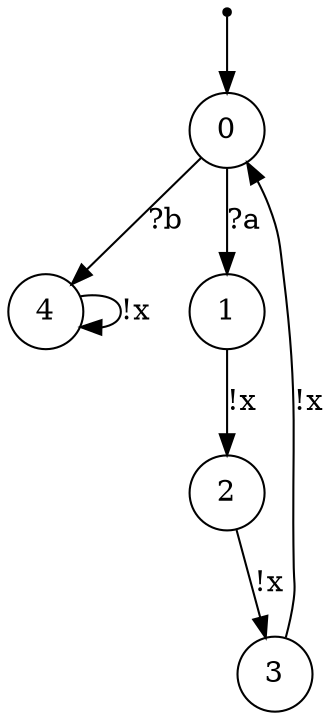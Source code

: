digraph {
 node [shape=point] ENTRY
 node [shape=circle]
 ENTRY -> 0
0 -> 4 [label="?b"]
4 -> 4 [label="!x"]
0 -> 1 [label="?a"]
1 -> 2 [label="!x"]
2 -> 3 [label="!x"]
3 -> 0 [label="!x"]
}